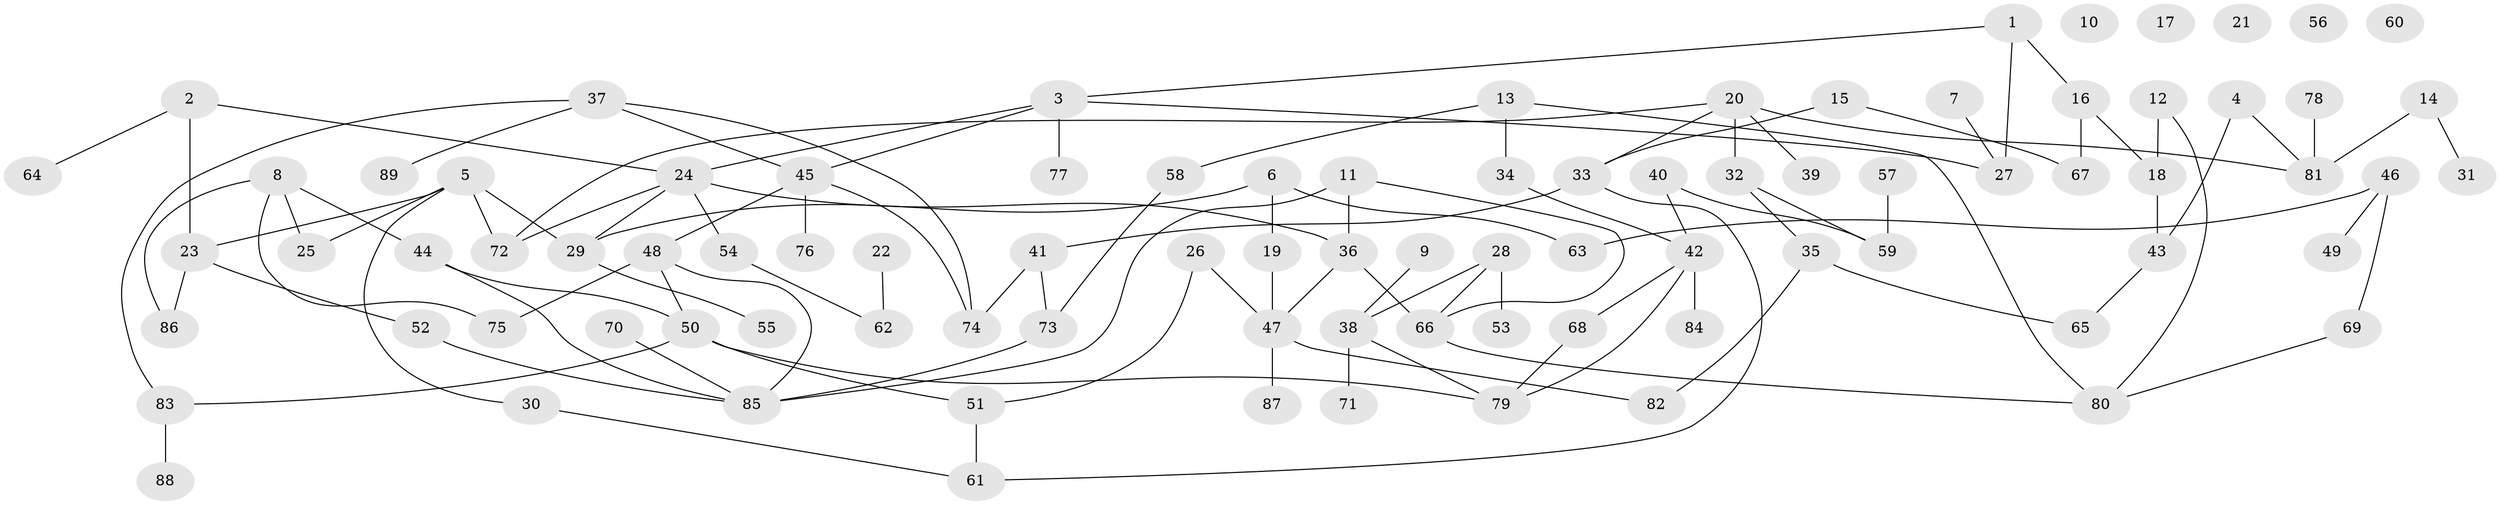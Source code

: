 // coarse degree distribution, {7: 0.13043478260869565, 2: 0.17391304347826086, 3: 0.08695652173913043, 1: 0.391304347826087, 5: 0.08695652173913043, 6: 0.043478260869565216, 4: 0.043478260869565216, 10: 0.043478260869565216}
// Generated by graph-tools (version 1.1) at 2025/35/03/04/25 23:35:49]
// undirected, 89 vertices, 112 edges
graph export_dot {
  node [color=gray90,style=filled];
  1;
  2;
  3;
  4;
  5;
  6;
  7;
  8;
  9;
  10;
  11;
  12;
  13;
  14;
  15;
  16;
  17;
  18;
  19;
  20;
  21;
  22;
  23;
  24;
  25;
  26;
  27;
  28;
  29;
  30;
  31;
  32;
  33;
  34;
  35;
  36;
  37;
  38;
  39;
  40;
  41;
  42;
  43;
  44;
  45;
  46;
  47;
  48;
  49;
  50;
  51;
  52;
  53;
  54;
  55;
  56;
  57;
  58;
  59;
  60;
  61;
  62;
  63;
  64;
  65;
  66;
  67;
  68;
  69;
  70;
  71;
  72;
  73;
  74;
  75;
  76;
  77;
  78;
  79;
  80;
  81;
  82;
  83;
  84;
  85;
  86;
  87;
  88;
  89;
  1 -- 3;
  1 -- 16;
  1 -- 27;
  2 -- 23;
  2 -- 24;
  2 -- 64;
  3 -- 24;
  3 -- 27;
  3 -- 45;
  3 -- 77;
  4 -- 43;
  4 -- 81;
  5 -- 23;
  5 -- 25;
  5 -- 29;
  5 -- 30;
  5 -- 72;
  6 -- 19;
  6 -- 29;
  6 -- 63;
  7 -- 27;
  8 -- 25;
  8 -- 44;
  8 -- 75;
  8 -- 86;
  9 -- 38;
  11 -- 36;
  11 -- 66;
  11 -- 85;
  12 -- 18;
  12 -- 80;
  13 -- 34;
  13 -- 58;
  13 -- 80;
  14 -- 31;
  14 -- 81;
  15 -- 33;
  15 -- 67;
  16 -- 18;
  16 -- 67;
  18 -- 43;
  19 -- 47;
  20 -- 32;
  20 -- 33;
  20 -- 39;
  20 -- 72;
  20 -- 81;
  22 -- 62;
  23 -- 52;
  23 -- 86;
  24 -- 29;
  24 -- 36;
  24 -- 54;
  24 -- 72;
  26 -- 47;
  26 -- 51;
  28 -- 38;
  28 -- 53;
  28 -- 66;
  29 -- 55;
  30 -- 61;
  32 -- 35;
  32 -- 59;
  33 -- 41;
  33 -- 61;
  34 -- 42;
  35 -- 65;
  35 -- 82;
  36 -- 47;
  36 -- 66;
  37 -- 45;
  37 -- 74;
  37 -- 83;
  37 -- 89;
  38 -- 71;
  38 -- 79;
  40 -- 42;
  40 -- 59;
  41 -- 73;
  41 -- 74;
  42 -- 68;
  42 -- 79;
  42 -- 84;
  43 -- 65;
  44 -- 50;
  44 -- 85;
  45 -- 48;
  45 -- 74;
  45 -- 76;
  46 -- 49;
  46 -- 63;
  46 -- 69;
  47 -- 82;
  47 -- 87;
  48 -- 50;
  48 -- 75;
  48 -- 85;
  50 -- 51;
  50 -- 79;
  50 -- 83;
  51 -- 61;
  52 -- 85;
  54 -- 62;
  57 -- 59;
  58 -- 73;
  66 -- 80;
  68 -- 79;
  69 -- 80;
  70 -- 85;
  73 -- 85;
  78 -- 81;
  83 -- 88;
}
